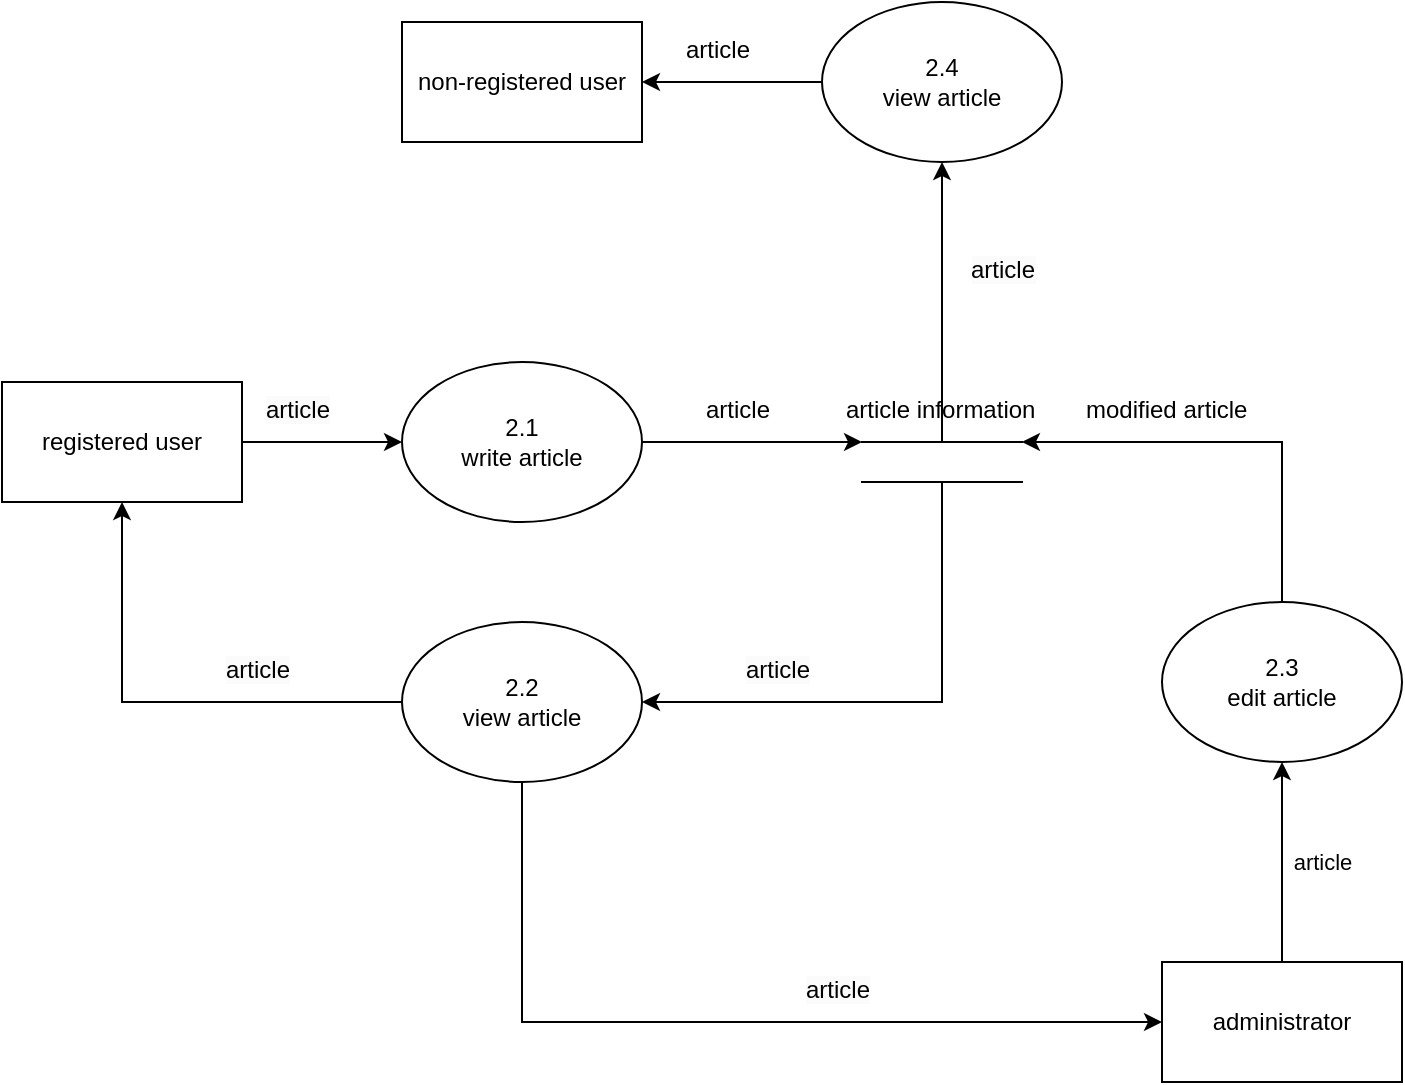 <mxfile version="22.1.5" type="github">
  <diagram name="第 1 页" id="X_QzJpdWmovDi-tY5itf">
    <mxGraphModel dx="1097" dy="471" grid="1" gridSize="10" guides="1" tooltips="1" connect="1" arrows="1" fold="1" page="1" pageScale="1" pageWidth="827" pageHeight="1169" math="0" shadow="0">
      <root>
        <mxCell id="0" />
        <mxCell id="1" parent="0" />
        <mxCell id="oDHibSq6DUmz1LsjLTxn-2" value="non-registered user" style="rounded=0;whiteSpace=wrap;html=1;" vertex="1" parent="1">
          <mxGeometry x="200" y="140" width="120" height="60" as="geometry" />
        </mxCell>
        <mxCell id="oDHibSq6DUmz1LsjLTxn-8" value="&#xa;&lt;span style=&quot;color: rgb(0, 0, 0); font-family: Helvetica; font-size: 12px; font-style: normal; font-variant-ligatures: normal; font-variant-caps: normal; font-weight: 400; letter-spacing: normal; orphans: 2; text-align: left; text-indent: 0px; text-transform: none; widows: 2; word-spacing: 0px; -webkit-text-stroke-width: 0px; background-color: rgb(251, 251, 251); text-decoration-thickness: initial; text-decoration-style: initial; text-decoration-color: initial; float: none; display: inline !important;&quot;&gt;article&lt;/span&gt;&#xa;&#xa;" style="edgeStyle=orthogonalEdgeStyle;rounded=0;orthogonalLoop=1;jettySize=auto;html=1;exitX=0.5;exitY=0;exitDx=0;exitDy=0;entryX=0.5;entryY=1;entryDx=0;entryDy=0;" edge="1" parent="1" source="oDHibSq6DUmz1LsjLTxn-3" target="oDHibSq6DUmz1LsjLTxn-4">
          <mxGeometry x="0.143" y="-30" relative="1" as="geometry">
            <mxPoint as="offset" />
          </mxGeometry>
        </mxCell>
        <mxCell id="oDHibSq6DUmz1LsjLTxn-35" style="edgeStyle=orthogonalEdgeStyle;rounded=0;orthogonalLoop=1;jettySize=auto;html=1;exitX=0.5;exitY=1;exitDx=0;exitDy=0;entryX=1;entryY=0.5;entryDx=0;entryDy=0;" edge="1" parent="1" source="oDHibSq6DUmz1LsjLTxn-3" target="oDHibSq6DUmz1LsjLTxn-25">
          <mxGeometry relative="1" as="geometry" />
        </mxCell>
        <mxCell id="oDHibSq6DUmz1LsjLTxn-3" value="" style="shape=partialRectangle;whiteSpace=wrap;html=1;left=0;right=0;fillColor=none;" vertex="1" parent="1">
          <mxGeometry x="430" y="350" width="80" height="20" as="geometry" />
        </mxCell>
        <mxCell id="oDHibSq6DUmz1LsjLTxn-7" style="edgeStyle=orthogonalEdgeStyle;rounded=0;orthogonalLoop=1;jettySize=auto;html=1;exitX=0;exitY=0.5;exitDx=0;exitDy=0;entryX=1;entryY=0.5;entryDx=0;entryDy=0;" edge="1" parent="1" source="oDHibSq6DUmz1LsjLTxn-4" target="oDHibSq6DUmz1LsjLTxn-2">
          <mxGeometry relative="1" as="geometry" />
        </mxCell>
        <mxCell id="oDHibSq6DUmz1LsjLTxn-4" value="2.4&lt;br&gt;view article" style="ellipse;whiteSpace=wrap;html=1;" vertex="1" parent="1">
          <mxGeometry x="410" y="130" width="120" height="80" as="geometry" />
        </mxCell>
        <mxCell id="oDHibSq6DUmz1LsjLTxn-10" value="article" style="text;whiteSpace=wrap;" vertex="1" parent="1">
          <mxGeometry x="340" y="140" width="70" height="40" as="geometry" />
        </mxCell>
        <mxCell id="oDHibSq6DUmz1LsjLTxn-13" value="article information" style="text;whiteSpace=wrap;" vertex="1" parent="1">
          <mxGeometry x="420" y="320" width="130" height="40" as="geometry" />
        </mxCell>
        <mxCell id="oDHibSq6DUmz1LsjLTxn-18" style="edgeStyle=orthogonalEdgeStyle;rounded=0;orthogonalLoop=1;jettySize=auto;html=1;exitX=1;exitY=0.5;exitDx=0;exitDy=0;entryX=0;entryY=0.5;entryDx=0;entryDy=0;" edge="1" parent="1" source="oDHibSq6DUmz1LsjLTxn-14" target="oDHibSq6DUmz1LsjLTxn-15">
          <mxGeometry relative="1" as="geometry" />
        </mxCell>
        <mxCell id="oDHibSq6DUmz1LsjLTxn-14" value="registered user" style="rounded=0;whiteSpace=wrap;html=1;" vertex="1" parent="1">
          <mxGeometry y="320" width="120" height="60" as="geometry" />
        </mxCell>
        <mxCell id="oDHibSq6DUmz1LsjLTxn-15" value="2.1&lt;br&gt;write article" style="ellipse;whiteSpace=wrap;html=1;" vertex="1" parent="1">
          <mxGeometry x="200" y="310" width="120" height="80" as="geometry" />
        </mxCell>
        <mxCell id="oDHibSq6DUmz1LsjLTxn-17" value="article" style="text;whiteSpace=wrap;" vertex="1" parent="1">
          <mxGeometry x="350" y="320" width="70" height="40" as="geometry" />
        </mxCell>
        <mxCell id="oDHibSq6DUmz1LsjLTxn-19" value="&lt;span style=&quot;color: rgb(0, 0, 0); font-family: Helvetica; font-size: 12px; font-style: normal; font-variant-ligatures: normal; font-variant-caps: normal; font-weight: 400; letter-spacing: normal; orphans: 2; text-align: left; text-indent: 0px; text-transform: none; widows: 2; word-spacing: 0px; -webkit-text-stroke-width: 0px; background-color: rgb(251, 251, 251); text-decoration-thickness: initial; text-decoration-style: initial; text-decoration-color: initial; float: none; display: inline !important;&quot;&gt;article&lt;/span&gt;" style="text;whiteSpace=wrap;html=1;" vertex="1" parent="1">
          <mxGeometry x="130" y="320" width="70" height="40" as="geometry" />
        </mxCell>
        <mxCell id="oDHibSq6DUmz1LsjLTxn-20" value="2.3&lt;br&gt;edit article" style="ellipse;whiteSpace=wrap;html=1;" vertex="1" parent="1">
          <mxGeometry x="580" y="430" width="120" height="80" as="geometry" />
        </mxCell>
        <mxCell id="oDHibSq6DUmz1LsjLTxn-23" value="article" style="edgeStyle=orthogonalEdgeStyle;rounded=0;orthogonalLoop=1;jettySize=auto;html=1;exitX=0.5;exitY=0;exitDx=0;exitDy=0;entryX=0.5;entryY=1;entryDx=0;entryDy=0;" edge="1" parent="1" source="oDHibSq6DUmz1LsjLTxn-22" target="oDHibSq6DUmz1LsjLTxn-20">
          <mxGeometry y="-20" relative="1" as="geometry">
            <mxPoint as="offset" />
          </mxGeometry>
        </mxCell>
        <mxCell id="oDHibSq6DUmz1LsjLTxn-22" value="administrator" style="rounded=0;whiteSpace=wrap;html=1;" vertex="1" parent="1">
          <mxGeometry x="580" y="610" width="120" height="60" as="geometry" />
        </mxCell>
        <mxCell id="oDHibSq6DUmz1LsjLTxn-34" style="edgeStyle=orthogonalEdgeStyle;rounded=0;orthogonalLoop=1;jettySize=auto;html=1;exitX=0.5;exitY=1;exitDx=0;exitDy=0;entryX=0;entryY=0.5;entryDx=0;entryDy=0;" edge="1" parent="1" source="oDHibSq6DUmz1LsjLTxn-25" target="oDHibSq6DUmz1LsjLTxn-22">
          <mxGeometry relative="1" as="geometry" />
        </mxCell>
        <mxCell id="oDHibSq6DUmz1LsjLTxn-36" style="edgeStyle=orthogonalEdgeStyle;rounded=0;orthogonalLoop=1;jettySize=auto;html=1;exitX=0;exitY=0.5;exitDx=0;exitDy=0;entryX=0.5;entryY=1;entryDx=0;entryDy=0;" edge="1" parent="1" source="oDHibSq6DUmz1LsjLTxn-25" target="oDHibSq6DUmz1LsjLTxn-14">
          <mxGeometry relative="1" as="geometry" />
        </mxCell>
        <mxCell id="oDHibSq6DUmz1LsjLTxn-25" value="2.2&lt;br&gt;view article" style="ellipse;whiteSpace=wrap;html=1;" vertex="1" parent="1">
          <mxGeometry x="200" y="440" width="120" height="80" as="geometry" />
        </mxCell>
        <mxCell id="oDHibSq6DUmz1LsjLTxn-27" style="edgeStyle=orthogonalEdgeStyle;rounded=0;orthogonalLoop=1;jettySize=auto;html=1;exitX=0.5;exitY=0;exitDx=0;exitDy=0;entryX=0.692;entryY=0.75;entryDx=0;entryDy=0;entryPerimeter=0;" edge="1" parent="1" source="oDHibSq6DUmz1LsjLTxn-20" target="oDHibSq6DUmz1LsjLTxn-13">
          <mxGeometry relative="1" as="geometry">
            <Array as="points">
              <mxPoint x="640" y="350" />
            </Array>
          </mxGeometry>
        </mxCell>
        <mxCell id="oDHibSq6DUmz1LsjLTxn-31" style="edgeStyle=orthogonalEdgeStyle;rounded=0;orthogonalLoop=1;jettySize=auto;html=1;exitX=1;exitY=0.5;exitDx=0;exitDy=0;entryX=0.077;entryY=0.751;entryDx=0;entryDy=0;entryPerimeter=0;" edge="1" parent="1" source="oDHibSq6DUmz1LsjLTxn-15" target="oDHibSq6DUmz1LsjLTxn-13">
          <mxGeometry relative="1" as="geometry" />
        </mxCell>
        <mxCell id="oDHibSq6DUmz1LsjLTxn-37" value="&lt;span style=&quot;color: rgb(0, 0, 0); font-family: Helvetica; font-size: 12px; font-style: normal; font-variant-ligatures: normal; font-variant-caps: normal; font-weight: 400; letter-spacing: normal; orphans: 2; text-align: left; text-indent: 0px; text-transform: none; widows: 2; word-spacing: 0px; -webkit-text-stroke-width: 0px; background-color: rgb(251, 251, 251); text-decoration-thickness: initial; text-decoration-style: initial; text-decoration-color: initial; float: none; display: inline !important;&quot;&gt;article&lt;/span&gt;" style="text;whiteSpace=wrap;html=1;" vertex="1" parent="1">
          <mxGeometry x="110" y="450" width="70" height="40" as="geometry" />
        </mxCell>
        <mxCell id="oDHibSq6DUmz1LsjLTxn-38" value="&lt;span style=&quot;color: rgb(0, 0, 0); font-family: Helvetica; font-size: 12px; font-style: normal; font-variant-ligatures: normal; font-variant-caps: normal; font-weight: 400; letter-spacing: normal; orphans: 2; text-align: left; text-indent: 0px; text-transform: none; widows: 2; word-spacing: 0px; -webkit-text-stroke-width: 0px; background-color: rgb(251, 251, 251); text-decoration-thickness: initial; text-decoration-style: initial; text-decoration-color: initial; float: none; display: inline !important;&quot;&gt;article&lt;/span&gt;" style="text;whiteSpace=wrap;html=1;" vertex="1" parent="1">
          <mxGeometry x="370" y="450" width="70" height="40" as="geometry" />
        </mxCell>
        <mxCell id="oDHibSq6DUmz1LsjLTxn-39" value="&lt;span style=&quot;color: rgb(0, 0, 0); font-family: Helvetica; font-size: 12px; font-style: normal; font-variant-ligatures: normal; font-variant-caps: normal; font-weight: 400; letter-spacing: normal; orphans: 2; text-align: left; text-indent: 0px; text-transform: none; widows: 2; word-spacing: 0px; -webkit-text-stroke-width: 0px; background-color: rgb(251, 251, 251); text-decoration-thickness: initial; text-decoration-style: initial; text-decoration-color: initial; float: none; display: inline !important;&quot;&gt;article&lt;/span&gt;" style="text;whiteSpace=wrap;html=1;" vertex="1" parent="1">
          <mxGeometry x="400" y="610" width="70" height="40" as="geometry" />
        </mxCell>
        <mxCell id="oDHibSq6DUmz1LsjLTxn-40" value="modified article" style="text;whiteSpace=wrap;" vertex="1" parent="1">
          <mxGeometry x="540" y="320" width="110" height="40" as="geometry" />
        </mxCell>
      </root>
    </mxGraphModel>
  </diagram>
</mxfile>
